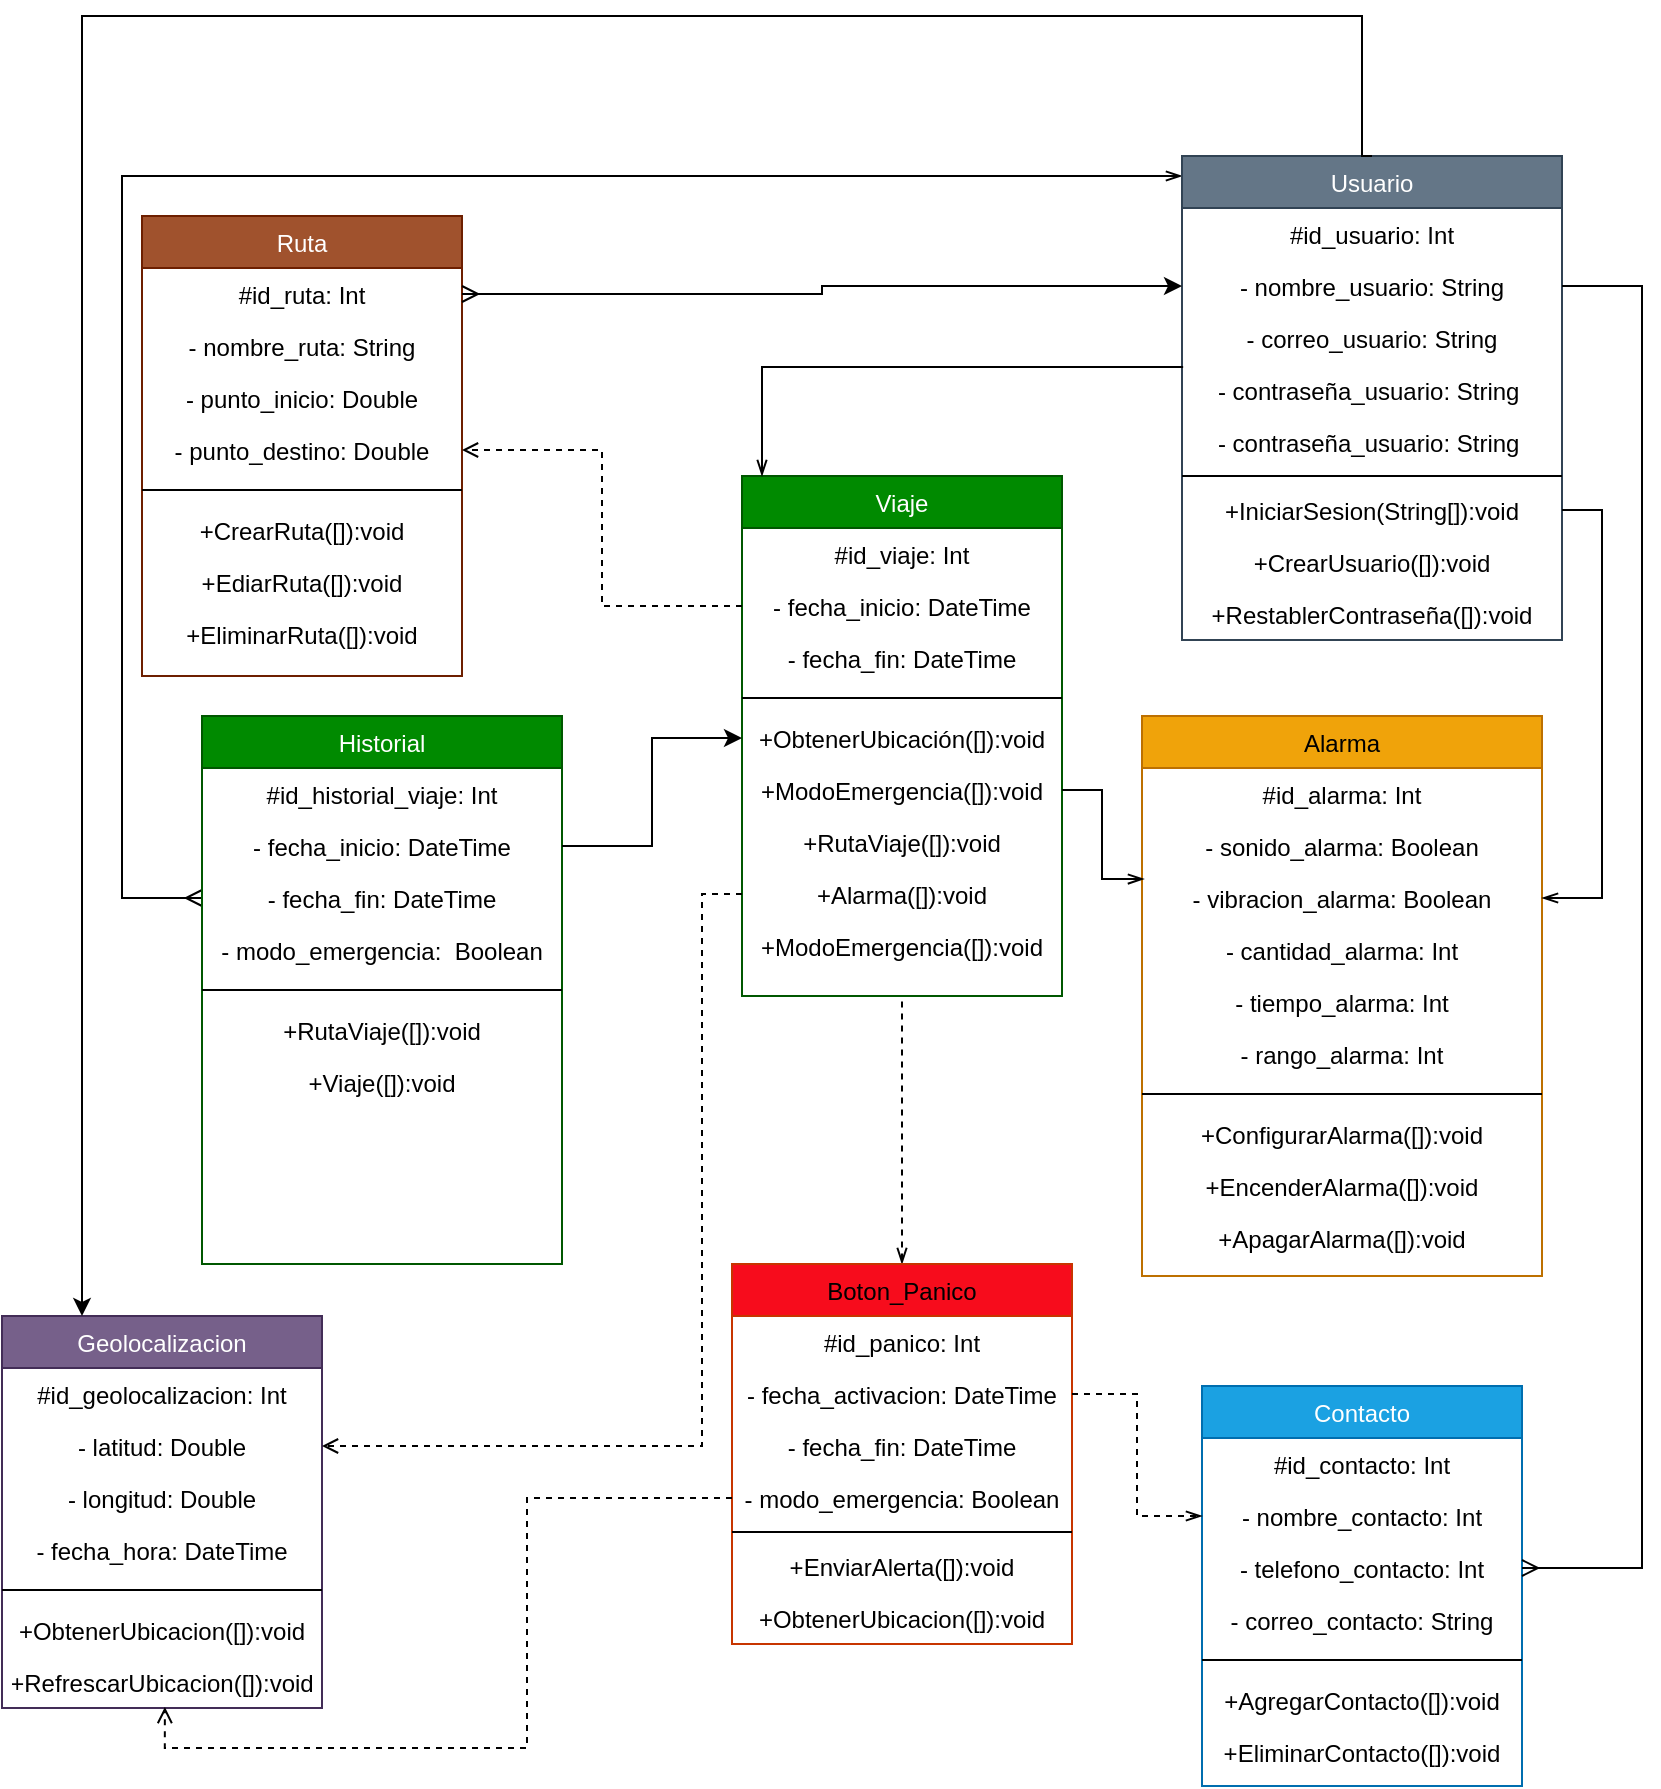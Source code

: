 <mxfile version="24.7.16">
  <diagram id="C5RBs43oDa-KdzZeNtuy" name="Page-1">
    <mxGraphModel grid="1" page="1" gridSize="10" guides="1" tooltips="1" connect="1" arrows="1" fold="1" pageScale="1" pageWidth="827" pageHeight="1169" math="0" shadow="0">
      <root>
        <mxCell id="WIyWlLk6GJQsqaUBKTNV-0" />
        <mxCell id="WIyWlLk6GJQsqaUBKTNV-1" parent="WIyWlLk6GJQsqaUBKTNV-0" />
        <mxCell id="qIjcQVt816LI2nIf6tea-33" style="edgeStyle=orthogonalEdgeStyle;rounded=0;orthogonalLoop=1;jettySize=auto;html=1;entryX=0;entryY=0.5;entryDx=0;entryDy=0;startArrow=openThin;startFill=0;endArrow=ERmany;endFill=0;" edge="1" parent="WIyWlLk6GJQsqaUBKTNV-1" source="zkfFHV4jXpPFQw0GAbJ--17" target="qIjcQVt816LI2nIf6tea-22">
          <mxGeometry relative="1" as="geometry">
            <Array as="points">
              <mxPoint x="70" y="-20" />
              <mxPoint x="70" y="341" />
            </Array>
          </mxGeometry>
        </mxCell>
        <mxCell id="zkfFHV4jXpPFQw0GAbJ--17" value="Usuario" style="swimlane;fontStyle=0;align=center;verticalAlign=top;childLayout=stackLayout;horizontal=1;startSize=26;horizontalStack=0;resizeParent=1;resizeLast=0;collapsible=1;marginBottom=0;rounded=0;shadow=0;strokeWidth=1;fillColor=#647687;strokeColor=#314354;fontColor=#ffffff;" vertex="1" parent="WIyWlLk6GJQsqaUBKTNV-1">
          <mxGeometry x="600" y="-30" width="190" height="242" as="geometry">
            <mxRectangle x="550" y="140" width="160" height="26" as="alternateBounds" />
          </mxGeometry>
        </mxCell>
        <mxCell id="zkfFHV4jXpPFQw0GAbJ--18" value="#id_usuario: Int" style="text;align=center;verticalAlign=middle;spacingLeft=4;spacingRight=4;overflow=hidden;rotatable=0;points=[[0,0.5],[1,0.5]];portConstraint=eastwest;" vertex="1" parent="zkfFHV4jXpPFQw0GAbJ--17">
          <mxGeometry y="26" width="190" height="26" as="geometry" />
        </mxCell>
        <mxCell id="zkfFHV4jXpPFQw0GAbJ--19" value="- nombre_usuario: String" style="text;align=center;verticalAlign=middle;spacingLeft=4;spacingRight=4;overflow=hidden;rotatable=0;points=[[0,0.5],[1,0.5]];portConstraint=eastwest;rounded=0;shadow=0;html=0;" vertex="1" parent="zkfFHV4jXpPFQw0GAbJ--17">
          <mxGeometry y="52" width="190" height="26" as="geometry" />
        </mxCell>
        <mxCell id="zkfFHV4jXpPFQw0GAbJ--20" value="- correo_usuario: String" style="text;align=center;verticalAlign=middle;spacingLeft=4;spacingRight=4;overflow=hidden;rotatable=0;points=[[0,0.5],[1,0.5]];portConstraint=eastwest;rounded=0;shadow=0;html=0;" vertex="1" parent="zkfFHV4jXpPFQw0GAbJ--17">
          <mxGeometry y="78" width="190" height="26" as="geometry" />
        </mxCell>
        <mxCell id="qIjcQVt816LI2nIf6tea-3" value="- contraseña_usuario: String " style="text;align=center;verticalAlign=middle;spacingLeft=4;spacingRight=4;overflow=hidden;rotatable=0;points=[[0,0.5],[1,0.5]];portConstraint=eastwest;rounded=0;shadow=0;html=0;" vertex="1" parent="zkfFHV4jXpPFQw0GAbJ--17">
          <mxGeometry y="104" width="190" height="26" as="geometry" />
        </mxCell>
        <mxCell id="zkfFHV4jXpPFQw0GAbJ--21" value="- contraseña_usuario: String " style="text;align=center;verticalAlign=middle;spacingLeft=4;spacingRight=4;overflow=hidden;rotatable=0;points=[[0,0.5],[1,0.5]];portConstraint=eastwest;rounded=0;shadow=0;html=0;" vertex="1" parent="zkfFHV4jXpPFQw0GAbJ--17">
          <mxGeometry y="130" width="190" height="26" as="geometry" />
        </mxCell>
        <mxCell id="zkfFHV4jXpPFQw0GAbJ--23" value="" style="line;html=1;strokeWidth=1;align=center;verticalAlign=middle;spacingTop=-1;spacingLeft=3;spacingRight=3;rotatable=0;labelPosition=right;points=[];portConstraint=eastwest;" vertex="1" parent="zkfFHV4jXpPFQw0GAbJ--17">
          <mxGeometry y="156" width="190" height="8" as="geometry" />
        </mxCell>
        <mxCell id="Y6iMSpppj8qikclpujCZ-40" value="+IniciarSesion(String[]):void" style="text;align=center;verticalAlign=middle;spacingLeft=4;spacingRight=4;overflow=hidden;rotatable=0;points=[[0,0.5],[1,0.5]];portConstraint=eastwest;rounded=0;shadow=0;html=0;" vertex="1" parent="zkfFHV4jXpPFQw0GAbJ--17">
          <mxGeometry y="164" width="190" height="26" as="geometry" />
        </mxCell>
        <mxCell id="Y6iMSpppj8qikclpujCZ-39" value="+CrearUsuario([]):void" style="text;align=center;verticalAlign=middle;spacingLeft=4;spacingRight=4;overflow=hidden;rotatable=0;points=[[0,0.5],[1,0.5]];portConstraint=eastwest;rounded=0;shadow=0;html=0;" vertex="1" parent="zkfFHV4jXpPFQw0GAbJ--17">
          <mxGeometry y="190" width="190" height="26" as="geometry" />
        </mxCell>
        <mxCell id="Y6iMSpppj8qikclpujCZ-62" value="+RestablerContraseña([]):void" style="text;align=center;verticalAlign=middle;spacingLeft=4;spacingRight=4;overflow=hidden;rotatable=0;points=[[0,0.5],[1,0.5]];portConstraint=eastwest;rounded=0;shadow=0;html=0;" vertex="1" parent="zkfFHV4jXpPFQw0GAbJ--17">
          <mxGeometry y="216" width="190" height="26" as="geometry" />
        </mxCell>
        <mxCell id="Y6iMSpppj8qikclpujCZ-0" value="Alarma" style="swimlane;fontStyle=0;align=center;verticalAlign=middle;childLayout=stackLayout;horizontal=1;startSize=26;horizontalStack=0;resizeParent=1;resizeLast=0;collapsible=1;marginBottom=0;rounded=0;shadow=0;strokeWidth=1;fillColor=#f0a30a;strokeColor=#BD7000;fontColor=#000000;" vertex="1" parent="WIyWlLk6GJQsqaUBKTNV-1">
          <mxGeometry x="580" y="250" width="200" height="280" as="geometry">
            <mxRectangle x="550" y="140" width="160" height="26" as="alternateBounds" />
          </mxGeometry>
        </mxCell>
        <mxCell id="Y6iMSpppj8qikclpujCZ-1" value="#id_alarma: Int" style="text;align=center;verticalAlign=middle;spacingLeft=4;spacingRight=4;overflow=hidden;rotatable=0;points=[[0,0.5],[1,0.5]];portConstraint=eastwest;" vertex="1" parent="Y6iMSpppj8qikclpujCZ-0">
          <mxGeometry y="26" width="200" height="26" as="geometry" />
        </mxCell>
        <mxCell id="Y6iMSpppj8qikclpujCZ-2" value="- sonido_alarma: Boolean" style="text;align=center;verticalAlign=middle;spacingLeft=4;spacingRight=4;overflow=hidden;rotatable=0;points=[[0,0.5],[1,0.5]];portConstraint=eastwest;rounded=0;shadow=0;html=0;" vertex="1" parent="Y6iMSpppj8qikclpujCZ-0">
          <mxGeometry y="52" width="200" height="26" as="geometry" />
        </mxCell>
        <mxCell id="Y6iMSpppj8qikclpujCZ-3" value="- vibracion_alarma: Boolean" style="text;align=center;verticalAlign=middle;spacingLeft=4;spacingRight=4;overflow=hidden;rotatable=0;points=[[0,0.5],[1,0.5]];portConstraint=eastwest;rounded=0;shadow=0;html=0;" vertex="1" parent="Y6iMSpppj8qikclpujCZ-0">
          <mxGeometry y="78" width="200" height="26" as="geometry" />
        </mxCell>
        <mxCell id="Y6iMSpppj8qikclpujCZ-4" value="- cantidad_alarma: Int" style="text;align=center;verticalAlign=middle;spacingLeft=4;spacingRight=4;overflow=hidden;rotatable=0;points=[[0,0.5],[1,0.5]];portConstraint=eastwest;rounded=0;shadow=0;html=0;" vertex="1" parent="Y6iMSpppj8qikclpujCZ-0">
          <mxGeometry y="104" width="200" height="26" as="geometry" />
        </mxCell>
        <mxCell id="Y6iMSpppj8qikclpujCZ-7" value="- tiempo_alarma: Int" style="text;align=center;verticalAlign=middle;spacingLeft=4;spacingRight=4;overflow=hidden;rotatable=0;points=[[0,0.5],[1,0.5]];portConstraint=eastwest;rounded=0;shadow=0;html=0;" vertex="1" parent="Y6iMSpppj8qikclpujCZ-0">
          <mxGeometry y="130" width="200" height="26" as="geometry" />
        </mxCell>
        <mxCell id="Y6iMSpppj8qikclpujCZ-60" value="- rango_alarma: Int" style="text;align=center;verticalAlign=middle;spacingLeft=4;spacingRight=4;overflow=hidden;rotatable=0;points=[[0,0.5],[1,0.5]];portConstraint=eastwest;rounded=0;shadow=0;html=0;" vertex="1" parent="Y6iMSpppj8qikclpujCZ-0">
          <mxGeometry y="156" width="200" height="26" as="geometry" />
        </mxCell>
        <mxCell id="Y6iMSpppj8qikclpujCZ-5" value="" style="line;html=1;strokeWidth=1;align=center;verticalAlign=middle;spacingTop=-1;spacingLeft=3;spacingRight=3;rotatable=0;labelPosition=right;points=[];portConstraint=eastwest;" vertex="1" parent="Y6iMSpppj8qikclpujCZ-0">
          <mxGeometry y="182" width="200" height="14" as="geometry" />
        </mxCell>
        <mxCell id="Y6iMSpppj8qikclpujCZ-42" value="+ConfigurarAlarma([]):void" style="text;align=center;verticalAlign=middle;spacingLeft=4;spacingRight=4;overflow=hidden;rotatable=0;points=[[0,0.5],[1,0.5]];portConstraint=eastwest;rounded=0;shadow=0;html=0;" vertex="1" parent="Y6iMSpppj8qikclpujCZ-0">
          <mxGeometry y="196" width="200" height="26" as="geometry" />
        </mxCell>
        <mxCell id="Y6iMSpppj8qikclpujCZ-80" value="+EncenderAlarma([]):void" style="text;align=center;verticalAlign=middle;spacingLeft=4;spacingRight=4;overflow=hidden;rotatable=0;points=[[0,0.5],[1,0.5]];portConstraint=eastwest;rounded=0;shadow=0;html=0;" vertex="1" parent="Y6iMSpppj8qikclpujCZ-0">
          <mxGeometry y="222" width="200" height="26" as="geometry" />
        </mxCell>
        <mxCell id="Y6iMSpppj8qikclpujCZ-81" value="+ApagarAlarma([]):void" style="text;align=center;verticalAlign=middle;spacingLeft=4;spacingRight=4;overflow=hidden;rotatable=0;points=[[0,0.5],[1,0.5]];portConstraint=eastwest;rounded=0;shadow=0;html=0;" vertex="1" parent="Y6iMSpppj8qikclpujCZ-0">
          <mxGeometry y="248" width="200" height="26" as="geometry" />
        </mxCell>
        <mxCell id="Y6iMSpppj8qikclpujCZ-8" value="Contacto" style="swimlane;fontStyle=0;align=center;verticalAlign=middle;childLayout=stackLayout;horizontal=1;startSize=26;horizontalStack=0;resizeParent=1;resizeLast=0;collapsible=1;marginBottom=0;rounded=0;shadow=0;strokeWidth=1;fillColor=#1ba1e2;fontColor=#ffffff;strokeColor=#006EAF;" vertex="1" parent="WIyWlLk6GJQsqaUBKTNV-1">
          <mxGeometry x="610" y="585" width="160" height="200" as="geometry">
            <mxRectangle x="550" y="140" width="160" height="26" as="alternateBounds" />
          </mxGeometry>
        </mxCell>
        <mxCell id="Y6iMSpppj8qikclpujCZ-9" value="#id_contacto: Int" style="text;align=center;verticalAlign=middle;spacingLeft=4;spacingRight=4;overflow=hidden;rotatable=0;points=[[0,0.5],[1,0.5]];portConstraint=eastwest;" vertex="1" parent="Y6iMSpppj8qikclpujCZ-8">
          <mxGeometry y="26" width="160" height="26" as="geometry" />
        </mxCell>
        <mxCell id="Y6iMSpppj8qikclpujCZ-64" value="- nombre_contacto: Int" style="text;align=center;verticalAlign=middle;spacingLeft=4;spacingRight=4;overflow=hidden;rotatable=0;points=[[0,0.5],[1,0.5]];portConstraint=eastwest;rounded=0;shadow=0;html=0;" vertex="1" parent="Y6iMSpppj8qikclpujCZ-8">
          <mxGeometry y="52" width="160" height="26" as="geometry" />
        </mxCell>
        <mxCell id="Y6iMSpppj8qikclpujCZ-11" value="- telefono_contacto: Int" style="text;align=center;verticalAlign=middle;spacingLeft=4;spacingRight=4;overflow=hidden;rotatable=0;points=[[0,0.5],[1,0.5]];portConstraint=eastwest;rounded=0;shadow=0;html=0;" vertex="1" parent="Y6iMSpppj8qikclpujCZ-8">
          <mxGeometry y="78" width="160" height="26" as="geometry" />
        </mxCell>
        <mxCell id="Y6iMSpppj8qikclpujCZ-12" value="- correo_contacto: String" style="text;align=center;verticalAlign=middle;spacingLeft=4;spacingRight=4;overflow=hidden;rotatable=0;points=[[0,0.5],[1,0.5]];portConstraint=eastwest;rounded=0;shadow=0;html=0;" vertex="1" parent="Y6iMSpppj8qikclpujCZ-8">
          <mxGeometry y="104" width="160" height="26" as="geometry" />
        </mxCell>
        <mxCell id="Y6iMSpppj8qikclpujCZ-14" value="" style="line;html=1;strokeWidth=1;align=center;verticalAlign=middle;spacingTop=-1;spacingLeft=3;spacingRight=3;rotatable=0;labelPosition=right;points=[];portConstraint=eastwest;" vertex="1" parent="Y6iMSpppj8qikclpujCZ-8">
          <mxGeometry y="130" width="160" height="14" as="geometry" />
        </mxCell>
        <mxCell id="Y6iMSpppj8qikclpujCZ-47" value="+AgregarContacto([]):void" style="text;align=center;verticalAlign=middle;spacingLeft=4;spacingRight=4;overflow=hidden;rotatable=0;points=[[0,0.5],[1,0.5]];portConstraint=eastwest;rounded=0;shadow=0;html=0;" vertex="1" parent="Y6iMSpppj8qikclpujCZ-8">
          <mxGeometry y="144" width="160" height="26" as="geometry" />
        </mxCell>
        <mxCell id="Y6iMSpppj8qikclpujCZ-46" value="+EliminarContacto([]):void" style="text;align=center;verticalAlign=middle;spacingLeft=4;spacingRight=4;overflow=hidden;rotatable=0;points=[[0,0.5],[1,0.5]];portConstraint=eastwest;rounded=0;shadow=0;html=0;" vertex="1" parent="Y6iMSpppj8qikclpujCZ-8">
          <mxGeometry y="170" width="160" height="26" as="geometry" />
        </mxCell>
        <mxCell id="Y6iMSpppj8qikclpujCZ-17" value="Ruta" style="swimlane;fontStyle=0;align=center;verticalAlign=middle;childLayout=stackLayout;horizontal=1;startSize=26;horizontalStack=0;resizeParent=1;resizeLast=0;collapsible=1;marginBottom=0;rounded=0;shadow=0;strokeWidth=1;fillColor=#a0522d;fontColor=#ffffff;strokeColor=#6D1F00;" vertex="1" parent="WIyWlLk6GJQsqaUBKTNV-1">
          <mxGeometry x="80" width="160" height="230" as="geometry">
            <mxRectangle x="550" y="140" width="160" height="26" as="alternateBounds" />
          </mxGeometry>
        </mxCell>
        <mxCell id="Y6iMSpppj8qikclpujCZ-18" value="#id_ruta: Int" style="text;align=center;verticalAlign=middle;spacingLeft=4;spacingRight=4;overflow=hidden;rotatable=0;points=[[0,0.5],[1,0.5]];portConstraint=eastwest;" vertex="1" parent="Y6iMSpppj8qikclpujCZ-17">
          <mxGeometry y="26" width="160" height="26" as="geometry" />
        </mxCell>
        <mxCell id="Y6iMSpppj8qikclpujCZ-50" value="- nombre_ruta: String" style="text;align=center;verticalAlign=middle;spacingLeft=4;spacingRight=4;overflow=hidden;rotatable=0;points=[[0,0.5],[1,0.5]];portConstraint=eastwest;rounded=0;shadow=0;html=0;" vertex="1" parent="Y6iMSpppj8qikclpujCZ-17">
          <mxGeometry y="52" width="160" height="26" as="geometry" />
        </mxCell>
        <mxCell id="Y6iMSpppj8qikclpujCZ-20" value="- punto_inicio: Double" style="text;align=center;verticalAlign=middle;spacingLeft=4;spacingRight=4;overflow=hidden;rotatable=0;points=[[0,0.5],[1,0.5]];portConstraint=eastwest;rounded=0;shadow=0;html=0;" vertex="1" parent="Y6iMSpppj8qikclpujCZ-17">
          <mxGeometry y="78" width="160" height="26" as="geometry" />
        </mxCell>
        <mxCell id="Y6iMSpppj8qikclpujCZ-21" value="- punto_destino: Double" style="text;align=center;verticalAlign=middle;spacingLeft=4;spacingRight=4;overflow=hidden;rotatable=0;points=[[0,0.5],[1,0.5]];portConstraint=eastwest;rounded=0;shadow=0;html=0;" vertex="1" parent="Y6iMSpppj8qikclpujCZ-17">
          <mxGeometry y="104" width="160" height="26" as="geometry" />
        </mxCell>
        <mxCell id="Y6iMSpppj8qikclpujCZ-22" value="" style="line;html=1;strokeWidth=1;align=center;verticalAlign=middle;spacingTop=-1;spacingLeft=3;spacingRight=3;rotatable=0;labelPosition=right;points=[];portConstraint=eastwest;" vertex="1" parent="Y6iMSpppj8qikclpujCZ-17">
          <mxGeometry y="130" width="160" height="14" as="geometry" />
        </mxCell>
        <mxCell id="Y6iMSpppj8qikclpujCZ-43" value="+CrearRuta([]):void" style="text;align=center;verticalAlign=middle;spacingLeft=4;spacingRight=4;overflow=hidden;rotatable=0;points=[[0,0.5],[1,0.5]];portConstraint=eastwest;rounded=0;shadow=0;html=0;" vertex="1" parent="Y6iMSpppj8qikclpujCZ-17">
          <mxGeometry y="144" width="160" height="26" as="geometry" />
        </mxCell>
        <mxCell id="Y6iMSpppj8qikclpujCZ-44" value="+EdiarRuta([]):void" style="text;align=center;verticalAlign=middle;spacingLeft=4;spacingRight=4;overflow=hidden;rotatable=0;points=[[0,0.5],[1,0.5]];portConstraint=eastwest;rounded=0;shadow=0;html=0;" vertex="1" parent="Y6iMSpppj8qikclpujCZ-17">
          <mxGeometry y="170" width="160" height="26" as="geometry" />
        </mxCell>
        <mxCell id="Y6iMSpppj8qikclpujCZ-45" value="+EliminarRuta([]):void" style="text;align=center;verticalAlign=middle;spacingLeft=4;spacingRight=4;overflow=hidden;rotatable=0;points=[[0,0.5],[1,0.5]];portConstraint=eastwest;rounded=0;shadow=0;html=0;" vertex="1" parent="Y6iMSpppj8qikclpujCZ-17">
          <mxGeometry y="196" width="160" height="26" as="geometry" />
        </mxCell>
        <mxCell id="Y6iMSpppj8qikclpujCZ-23" value="Geolocalizacion" style="swimlane;fontStyle=0;align=center;verticalAlign=middle;childLayout=stackLayout;horizontal=1;startSize=26;horizontalStack=0;resizeParent=1;resizeLast=0;collapsible=1;marginBottom=0;rounded=0;shadow=0;strokeWidth=1;fillColor=#76608a;fontColor=#ffffff;strokeColor=#432D57;" vertex="1" parent="WIyWlLk6GJQsqaUBKTNV-1">
          <mxGeometry x="10" y="550" width="160" height="196" as="geometry">
            <mxRectangle x="550" y="140" width="160" height="26" as="alternateBounds" />
          </mxGeometry>
        </mxCell>
        <mxCell id="Y6iMSpppj8qikclpujCZ-24" value="#id_geolocalizacion: Int" style="text;align=center;verticalAlign=middle;spacingLeft=4;spacingRight=4;overflow=hidden;rotatable=0;points=[[0,0.5],[1,0.5]];portConstraint=eastwest;" vertex="1" parent="Y6iMSpppj8qikclpujCZ-23">
          <mxGeometry y="26" width="160" height="26" as="geometry" />
        </mxCell>
        <mxCell id="Y6iMSpppj8qikclpujCZ-26" value="- latitud: Double" style="text;align=center;verticalAlign=middle;spacingLeft=4;spacingRight=4;overflow=hidden;rotatable=0;points=[[0,0.5],[1,0.5]];portConstraint=eastwest;rounded=0;shadow=0;html=0;" vertex="1" parent="Y6iMSpppj8qikclpujCZ-23">
          <mxGeometry y="52" width="160" height="26" as="geometry" />
        </mxCell>
        <mxCell id="Y6iMSpppj8qikclpujCZ-27" value="- longitud: Double" style="text;align=center;verticalAlign=middle;spacingLeft=4;spacingRight=4;overflow=hidden;rotatable=0;points=[[0,0.5],[1,0.5]];portConstraint=eastwest;rounded=0;shadow=0;html=0;" vertex="1" parent="Y6iMSpppj8qikclpujCZ-23">
          <mxGeometry y="78" width="160" height="26" as="geometry" />
        </mxCell>
        <mxCell id="Y6iMSpppj8qikclpujCZ-28" value="- fecha_hora: DateTime" style="text;align=center;verticalAlign=middle;spacingLeft=4;spacingRight=4;overflow=hidden;rotatable=0;points=[[0,0.5],[1,0.5]];portConstraint=eastwest;rounded=0;shadow=0;html=0;" vertex="1" parent="Y6iMSpppj8qikclpujCZ-23">
          <mxGeometry y="104" width="160" height="26" as="geometry" />
        </mxCell>
        <mxCell id="Y6iMSpppj8qikclpujCZ-30" value="" style="line;html=1;strokeWidth=1;align=center;verticalAlign=middle;spacingTop=-1;spacingLeft=3;spacingRight=3;rotatable=0;labelPosition=right;points=[];portConstraint=eastwest;" vertex="1" parent="Y6iMSpppj8qikclpujCZ-23">
          <mxGeometry y="130" width="160" height="14" as="geometry" />
        </mxCell>
        <mxCell id="Y6iMSpppj8qikclpujCZ-48" value="+ObtenerUbicacion([]):void" style="text;align=center;verticalAlign=middle;spacingLeft=4;spacingRight=4;overflow=hidden;rotatable=0;points=[[0,0.5],[1,0.5]];portConstraint=eastwest;rounded=0;shadow=0;html=0;" vertex="1" parent="Y6iMSpppj8qikclpujCZ-23">
          <mxGeometry y="144" width="160" height="26" as="geometry" />
        </mxCell>
        <mxCell id="Y6iMSpppj8qikclpujCZ-82" value="+RefrescarUbicacion([]):void" style="text;align=center;verticalAlign=middle;spacingLeft=4;spacingRight=4;overflow=hidden;rotatable=0;points=[[0,0.5],[1,0.5]];portConstraint=eastwest;rounded=0;shadow=0;html=0;" vertex="1" parent="Y6iMSpppj8qikclpujCZ-23">
          <mxGeometry y="170" width="160" height="26" as="geometry" />
        </mxCell>
        <mxCell id="Y6iMSpppj8qikclpujCZ-67" style="edgeStyle=orthogonalEdgeStyle;rounded=0;orthogonalLoop=1;jettySize=auto;html=1;entryX=0.5;entryY=1;entryDx=0;entryDy=0;align=center;verticalAlign=middle;endArrow=none;endFill=0;startArrow=openThin;startFill=0;dashed=1;" edge="1" parent="WIyWlLk6GJQsqaUBKTNV-1" source="Y6iMSpppj8qikclpujCZ-31" target="Y6iMSpppj8qikclpujCZ-51">
          <mxGeometry relative="1" as="geometry" />
        </mxCell>
        <mxCell id="Y6iMSpppj8qikclpujCZ-31" value="Boton_Panico" style="swimlane;fontStyle=0;align=center;verticalAlign=middle;childLayout=stackLayout;horizontal=1;startSize=26;horizontalStack=0;resizeParent=1;resizeLast=0;collapsible=1;marginBottom=0;rounded=0;shadow=0;strokeWidth=1;fillColor=#F70C1C;fontColor=#000000;strokeColor=#C73500;" vertex="1" parent="WIyWlLk6GJQsqaUBKTNV-1">
          <mxGeometry x="375" y="524" width="170" height="190" as="geometry">
            <mxRectangle x="550" y="140" width="160" height="26" as="alternateBounds" />
          </mxGeometry>
        </mxCell>
        <mxCell id="Y6iMSpppj8qikclpujCZ-32" value="#id_panico: Int" style="text;align=center;verticalAlign=middle;spacingLeft=4;spacingRight=4;overflow=hidden;rotatable=0;points=[[0,0.5],[1,0.5]];portConstraint=eastwest;" vertex="1" parent="Y6iMSpppj8qikclpujCZ-31">
          <mxGeometry y="26" width="170" height="26" as="geometry" />
        </mxCell>
        <mxCell id="Y6iMSpppj8qikclpujCZ-34" value="- fecha_activacion: DateTime" style="text;align=center;verticalAlign=middle;spacingLeft=4;spacingRight=4;overflow=hidden;rotatable=0;points=[[0,0.5],[1,0.5]];portConstraint=eastwest;rounded=0;shadow=0;html=0;" vertex="1" parent="Y6iMSpppj8qikclpujCZ-31">
          <mxGeometry y="52" width="170" height="26" as="geometry" />
        </mxCell>
        <mxCell id="qIjcQVt816LI2nIf6tea-2" value="- fecha_fin: DateTime" style="text;align=center;verticalAlign=middle;spacingLeft=4;spacingRight=4;overflow=hidden;rotatable=0;points=[[0,0.5],[1,0.5]];portConstraint=eastwest;rounded=0;shadow=0;html=0;" vertex="1" parent="Y6iMSpppj8qikclpujCZ-31">
          <mxGeometry y="78" width="170" height="26" as="geometry" />
        </mxCell>
        <mxCell id="Y6iMSpppj8qikclpujCZ-35" value="- modo_emergencia: Boolean" style="text;align=center;verticalAlign=middle;spacingLeft=4;spacingRight=4;overflow=hidden;rotatable=0;points=[[0,0.5],[1,0.5]];portConstraint=eastwest;rounded=0;shadow=0;html=0;" vertex="1" parent="Y6iMSpppj8qikclpujCZ-31">
          <mxGeometry y="104" width="170" height="26" as="geometry" />
        </mxCell>
        <mxCell id="Y6iMSpppj8qikclpujCZ-36" value="" style="line;html=1;strokeWidth=1;align=center;verticalAlign=middle;spacingTop=-1;spacingLeft=3;spacingRight=3;rotatable=0;labelPosition=right;points=[];portConstraint=eastwest;" vertex="1" parent="Y6iMSpppj8qikclpujCZ-31">
          <mxGeometry y="130" width="170" height="8" as="geometry" />
        </mxCell>
        <mxCell id="Y6iMSpppj8qikclpujCZ-78" value="+EnviarAlerta([]):void" style="text;align=center;verticalAlign=middle;spacingLeft=4;spacingRight=4;overflow=hidden;rotatable=0;points=[[0,0.5],[1,0.5]];portConstraint=eastwest;rounded=0;shadow=0;html=0;" vertex="1" parent="Y6iMSpppj8qikclpujCZ-31">
          <mxGeometry y="138" width="170" height="26" as="geometry" />
        </mxCell>
        <mxCell id="qIjcQVt816LI2nIf6tea-0" value="+ObtenerUbicacion([]):void" style="text;align=center;verticalAlign=middle;spacingLeft=4;spacingRight=4;overflow=hidden;rotatable=0;points=[[0,0.5],[1,0.5]];portConstraint=eastwest;rounded=0;shadow=0;html=0;" vertex="1" parent="Y6iMSpppj8qikclpujCZ-31">
          <mxGeometry y="164" width="170" height="26" as="geometry" />
        </mxCell>
        <mxCell id="Y6iMSpppj8qikclpujCZ-51" value="Viaje" style="swimlane;fontStyle=0;align=center;verticalAlign=middle;childLayout=stackLayout;horizontal=1;startSize=26;horizontalStack=0;resizeParent=1;resizeLast=0;collapsible=1;marginBottom=0;rounded=0;shadow=0;strokeWidth=1;fillColor=#008a00;strokeColor=#005700;fontColor=#ffffff;" vertex="1" parent="WIyWlLk6GJQsqaUBKTNV-1">
          <mxGeometry x="380" y="130" width="160" height="260" as="geometry">
            <mxRectangle x="550" y="140" width="160" height="26" as="alternateBounds" />
          </mxGeometry>
        </mxCell>
        <mxCell id="Y6iMSpppj8qikclpujCZ-52" value="#id_viaje: Int" style="text;align=center;verticalAlign=middle;spacingLeft=4;spacingRight=4;overflow=hidden;rotatable=0;points=[[0,0.5],[1,0.5]];portConstraint=eastwest;" vertex="1" parent="Y6iMSpppj8qikclpujCZ-51">
          <mxGeometry y="26" width="160" height="26" as="geometry" />
        </mxCell>
        <mxCell id="Y6iMSpppj8qikclpujCZ-55" value="- fecha_inicio: DateTime" style="text;align=center;verticalAlign=middle;spacingLeft=4;spacingRight=4;overflow=hidden;rotatable=0;points=[[0,0.5],[1,0.5]];portConstraint=eastwest;rounded=0;shadow=0;html=0;" vertex="1" parent="Y6iMSpppj8qikclpujCZ-51">
          <mxGeometry y="52" width="160" height="26" as="geometry" />
        </mxCell>
        <mxCell id="qIjcQVt816LI2nIf6tea-1" value="- fecha_fin: DateTime" style="text;align=center;verticalAlign=middle;spacingLeft=4;spacingRight=4;overflow=hidden;rotatable=0;points=[[0,0.5],[1,0.5]];portConstraint=eastwest;rounded=0;shadow=0;html=0;" vertex="1" parent="Y6iMSpppj8qikclpujCZ-51">
          <mxGeometry y="78" width="160" height="26" as="geometry" />
        </mxCell>
        <mxCell id="Y6iMSpppj8qikclpujCZ-56" value="" style="line;html=1;strokeWidth=1;align=center;verticalAlign=middle;spacingTop=-1;spacingLeft=3;spacingRight=3;rotatable=0;labelPosition=right;points=[];portConstraint=eastwest;" vertex="1" parent="Y6iMSpppj8qikclpujCZ-51">
          <mxGeometry y="104" width="160" height="14" as="geometry" />
        </mxCell>
        <mxCell id="Y6iMSpppj8qikclpujCZ-57" value="+ObtenerUbicación([]):void" style="text;align=center;verticalAlign=middle;spacingLeft=4;spacingRight=4;overflow=hidden;rotatable=0;points=[[0,0.5],[1,0.5]];portConstraint=eastwest;rounded=0;shadow=0;html=0;" vertex="1" parent="Y6iMSpppj8qikclpujCZ-51">
          <mxGeometry y="118" width="160" height="26" as="geometry" />
        </mxCell>
        <mxCell id="Y6iMSpppj8qikclpujCZ-58" value="+ModoEmergencia([]):void" style="text;align=center;verticalAlign=middle;spacingLeft=4;spacingRight=4;overflow=hidden;rotatable=0;points=[[0,0.5],[1,0.5]];portConstraint=eastwest;rounded=0;shadow=0;html=0;" vertex="1" parent="Y6iMSpppj8qikclpujCZ-51">
          <mxGeometry y="144" width="160" height="26" as="geometry" />
        </mxCell>
        <mxCell id="Y6iMSpppj8qikclpujCZ-59" value="+RutaViaje([]):void" style="text;align=center;verticalAlign=middle;spacingLeft=4;spacingRight=4;overflow=hidden;rotatable=0;points=[[0,0.5],[1,0.5]];portConstraint=eastwest;rounded=0;shadow=0;html=0;" vertex="1" parent="Y6iMSpppj8qikclpujCZ-51">
          <mxGeometry y="170" width="160" height="26" as="geometry" />
        </mxCell>
        <mxCell id="Y6iMSpppj8qikclpujCZ-61" value="+Alarma([]):void" style="text;align=center;verticalAlign=middle;spacingLeft=4;spacingRight=4;overflow=hidden;rotatable=0;points=[[0,0.5],[1,0.5]];portConstraint=eastwest;rounded=0;shadow=0;html=0;" vertex="1" parent="Y6iMSpppj8qikclpujCZ-51">
          <mxGeometry y="196" width="160" height="26" as="geometry" />
        </mxCell>
        <mxCell id="Y6iMSpppj8qikclpujCZ-49" value="+ModoEmergencia([]):void" style="text;align=center;verticalAlign=middle;spacingLeft=4;spacingRight=4;overflow=hidden;rotatable=0;points=[[0,0.5],[1,0.5]];portConstraint=eastwest;rounded=0;shadow=0;html=0;" vertex="1" parent="Y6iMSpppj8qikclpujCZ-51">
          <mxGeometry y="222" width="160" height="26" as="geometry" />
        </mxCell>
        <mxCell id="Y6iMSpppj8qikclpujCZ-71" style="edgeStyle=orthogonalEdgeStyle;rounded=0;orthogonalLoop=1;jettySize=auto;html=1;entryX=1;entryY=0.5;entryDx=0;entryDy=0;align=center;verticalAlign=middle;endArrow=openThin;endFill=0;exitX=1;exitY=0.5;exitDx=0;exitDy=0;" edge="1" parent="WIyWlLk6GJQsqaUBKTNV-1" source="Y6iMSpppj8qikclpujCZ-40" target="Y6iMSpppj8qikclpujCZ-3">
          <mxGeometry relative="1" as="geometry" />
        </mxCell>
        <mxCell id="Y6iMSpppj8qikclpujCZ-73" style="edgeStyle=orthogonalEdgeStyle;rounded=0;orthogonalLoop=1;jettySize=auto;html=1;entryX=1;entryY=0.5;entryDx=0;entryDy=0;endArrow=ERmany;endFill=0;align=center;verticalAlign=middle;exitX=1;exitY=0.5;exitDx=0;exitDy=0;" edge="1" parent="WIyWlLk6GJQsqaUBKTNV-1" source="zkfFHV4jXpPFQw0GAbJ--19" target="Y6iMSpppj8qikclpujCZ-11">
          <mxGeometry relative="1" as="geometry">
            <Array as="points">
              <mxPoint x="830" y="35" />
              <mxPoint x="830" y="676" />
            </Array>
            <mxPoint x="830.0" y="210" as="sourcePoint" />
            <mxPoint x="790.0" y="687" as="targetPoint" />
          </mxGeometry>
        </mxCell>
        <mxCell id="Y6iMSpppj8qikclpujCZ-74" style="edgeStyle=orthogonalEdgeStyle;rounded=0;orthogonalLoop=1;jettySize=auto;html=1;exitX=1;exitY=0.5;exitDx=0;exitDy=0;entryX=0.005;entryY=0.135;entryDx=0;entryDy=0;entryPerimeter=0;endArrow=openThin;endFill=0;" edge="1" parent="WIyWlLk6GJQsqaUBKTNV-1" source="Y6iMSpppj8qikclpujCZ-58" target="Y6iMSpppj8qikclpujCZ-3">
          <mxGeometry relative="1" as="geometry" />
        </mxCell>
        <mxCell id="Y6iMSpppj8qikclpujCZ-75" style="edgeStyle=orthogonalEdgeStyle;rounded=0;orthogonalLoop=1;jettySize=auto;html=1;entryX=0;entryY=0.5;entryDx=0;entryDy=0;endArrow=openThin;endFill=0;dashed=1;" edge="1" parent="WIyWlLk6GJQsqaUBKTNV-1" source="Y6iMSpppj8qikclpujCZ-34" target="Y6iMSpppj8qikclpujCZ-64">
          <mxGeometry relative="1" as="geometry" />
        </mxCell>
        <mxCell id="Y6iMSpppj8qikclpujCZ-83" style="edgeStyle=orthogonalEdgeStyle;rounded=0;orthogonalLoop=1;jettySize=auto;html=1;exitX=0;exitY=0.5;exitDx=0;exitDy=0;entryX=1;entryY=0.5;entryDx=0;entryDy=0;dashed=1;endArrow=open;endFill=0;" edge="1" parent="WIyWlLk6GJQsqaUBKTNV-1" source="Y6iMSpppj8qikclpujCZ-61" target="Y6iMSpppj8qikclpujCZ-26">
          <mxGeometry relative="1" as="geometry">
            <Array as="points">
              <mxPoint x="360" y="339" />
              <mxPoint x="360" y="615" />
            </Array>
          </mxGeometry>
        </mxCell>
        <mxCell id="Y6iMSpppj8qikclpujCZ-84" style="edgeStyle=orthogonalEdgeStyle;rounded=0;orthogonalLoop=1;jettySize=auto;html=1;entryX=1;entryY=0.5;entryDx=0;entryDy=0;dashed=1;endArrow=open;endFill=0;" edge="1" parent="WIyWlLk6GJQsqaUBKTNV-1" source="Y6iMSpppj8qikclpujCZ-55" target="Y6iMSpppj8qikclpujCZ-21">
          <mxGeometry relative="1" as="geometry" />
        </mxCell>
        <mxCell id="Y6iMSpppj8qikclpujCZ-85" style="edgeStyle=orthogonalEdgeStyle;rounded=0;orthogonalLoop=1;jettySize=auto;html=1;endArrow=openThin;endFill=0;exitX=0.003;exitY=1.058;exitDx=0;exitDy=0;exitPerimeter=0;" edge="1" parent="WIyWlLk6GJQsqaUBKTNV-1" source="zkfFHV4jXpPFQw0GAbJ--20" target="Y6iMSpppj8qikclpujCZ-51">
          <mxGeometry relative="1" as="geometry">
            <mxPoint x="530" y="120" as="sourcePoint" />
            <Array as="points">
              <mxPoint x="390" y="76" />
            </Array>
          </mxGeometry>
        </mxCell>
        <mxCell id="Y6iMSpppj8qikclpujCZ-86" style="edgeStyle=orthogonalEdgeStyle;rounded=0;orthogonalLoop=1;jettySize=auto;html=1;entryX=0.509;entryY=0.981;entryDx=0;entryDy=0;entryPerimeter=0;endArrow=open;endFill=0;dashed=1;" edge="1" parent="WIyWlLk6GJQsqaUBKTNV-1" source="Y6iMSpppj8qikclpujCZ-35" target="Y6iMSpppj8qikclpujCZ-82">
          <mxGeometry relative="1" as="geometry" />
        </mxCell>
        <mxCell id="Y6iMSpppj8qikclpujCZ-87" style="edgeStyle=orthogonalEdgeStyle;rounded=0;orthogonalLoop=1;jettySize=auto;html=1;exitX=0.5;exitY=0;exitDx=0;exitDy=0;entryX=0.25;entryY=0;entryDx=0;entryDy=0;" edge="1" parent="WIyWlLk6GJQsqaUBKTNV-1" source="zkfFHV4jXpPFQw0GAbJ--17" target="Y6iMSpppj8qikclpujCZ-23">
          <mxGeometry relative="1" as="geometry">
            <Array as="points">
              <mxPoint x="690" y="-30" />
              <mxPoint x="690" y="-100" />
              <mxPoint x="50" y="-100" />
            </Array>
            <mxPoint x="705.5" y="-70.0" as="sourcePoint" />
            <mxPoint x="108" y="440" as="targetPoint" />
          </mxGeometry>
        </mxCell>
        <mxCell id="qIjcQVt816LI2nIf6tea-17" style="edgeStyle=orthogonalEdgeStyle;rounded=0;orthogonalLoop=1;jettySize=auto;html=1;entryX=0;entryY=0.5;entryDx=0;entryDy=0;startArrow=ERmany;startFill=0;" edge="1" parent="WIyWlLk6GJQsqaUBKTNV-1" source="Y6iMSpppj8qikclpujCZ-18" target="zkfFHV4jXpPFQw0GAbJ--19">
          <mxGeometry relative="1" as="geometry" />
        </mxCell>
        <mxCell id="qIjcQVt816LI2nIf6tea-19" value="Historial" style="swimlane;fontStyle=0;align=center;verticalAlign=middle;childLayout=stackLayout;horizontal=1;startSize=26;horizontalStack=0;resizeParent=1;resizeLast=0;collapsible=1;marginBottom=0;rounded=0;shadow=0;strokeWidth=1;fillColor=#008a00;strokeColor=#005700;fontColor=#ffffff;" vertex="1" parent="WIyWlLk6GJQsqaUBKTNV-1">
          <mxGeometry x="110" y="250" width="180" height="274" as="geometry">
            <mxRectangle x="550" y="140" width="160" height="26" as="alternateBounds" />
          </mxGeometry>
        </mxCell>
        <mxCell id="qIjcQVt816LI2nIf6tea-20" value="#id_historial_viaje: Int" style="text;align=center;verticalAlign=middle;spacingLeft=4;spacingRight=4;overflow=hidden;rotatable=0;points=[[0,0.5],[1,0.5]];portConstraint=eastwest;" vertex="1" parent="qIjcQVt816LI2nIf6tea-19">
          <mxGeometry y="26" width="180" height="26" as="geometry" />
        </mxCell>
        <mxCell id="qIjcQVt816LI2nIf6tea-21" value="- fecha_inicio: DateTime" style="text;align=center;verticalAlign=middle;spacingLeft=4;spacingRight=4;overflow=hidden;rotatable=0;points=[[0,0.5],[1,0.5]];portConstraint=eastwest;rounded=0;shadow=0;html=0;" vertex="1" parent="qIjcQVt816LI2nIf6tea-19">
          <mxGeometry y="52" width="180" height="26" as="geometry" />
        </mxCell>
        <mxCell id="qIjcQVt816LI2nIf6tea-22" value="- fecha_fin: DateTime" style="text;align=center;verticalAlign=middle;spacingLeft=4;spacingRight=4;overflow=hidden;rotatable=0;points=[[0,0.5],[1,0.5]];portConstraint=eastwest;rounded=0;shadow=0;html=0;" vertex="1" parent="qIjcQVt816LI2nIf6tea-19">
          <mxGeometry y="78" width="180" height="26" as="geometry" />
        </mxCell>
        <mxCell id="qIjcQVt816LI2nIf6tea-29" value="- modo_emergencia:  Boolean" style="text;align=center;verticalAlign=middle;spacingLeft=4;spacingRight=4;overflow=hidden;rotatable=0;points=[[0,0.5],[1,0.5]];portConstraint=eastwest;rounded=0;shadow=0;html=0;" vertex="1" parent="qIjcQVt816LI2nIf6tea-19">
          <mxGeometry y="104" width="180" height="26" as="geometry" />
        </mxCell>
        <mxCell id="qIjcQVt816LI2nIf6tea-23" value="" style="line;html=1;strokeWidth=1;align=center;verticalAlign=middle;spacingTop=-1;spacingLeft=3;spacingRight=3;rotatable=0;labelPosition=right;points=[];portConstraint=eastwest;" vertex="1" parent="qIjcQVt816LI2nIf6tea-19">
          <mxGeometry y="130" width="180" height="14" as="geometry" />
        </mxCell>
        <mxCell id="qIjcQVt816LI2nIf6tea-26" value="+RutaViaje([]):void" style="text;align=center;verticalAlign=middle;spacingLeft=4;spacingRight=4;overflow=hidden;rotatable=0;points=[[0,0.5],[1,0.5]];portConstraint=eastwest;rounded=0;shadow=0;html=0;" vertex="1" parent="qIjcQVt816LI2nIf6tea-19">
          <mxGeometry y="144" width="180" height="26" as="geometry" />
        </mxCell>
        <mxCell id="qIjcQVt816LI2nIf6tea-34" value="+Viaje([]):void" style="text;align=center;verticalAlign=middle;spacingLeft=4;spacingRight=4;overflow=hidden;rotatable=0;points=[[0,0.5],[1,0.5]];portConstraint=eastwest;rounded=0;shadow=0;html=0;" vertex="1" parent="qIjcQVt816LI2nIf6tea-19">
          <mxGeometry y="170" width="180" height="26" as="geometry" />
        </mxCell>
        <mxCell id="qIjcQVt816LI2nIf6tea-32" style="edgeStyle=orthogonalEdgeStyle;rounded=0;orthogonalLoop=1;jettySize=auto;html=1;entryX=0;entryY=0.5;entryDx=0;entryDy=0;" edge="1" parent="WIyWlLk6GJQsqaUBKTNV-1" source="qIjcQVt816LI2nIf6tea-21" target="Y6iMSpppj8qikclpujCZ-57">
          <mxGeometry relative="1" as="geometry" />
        </mxCell>
      </root>
    </mxGraphModel>
  </diagram>
</mxfile>
